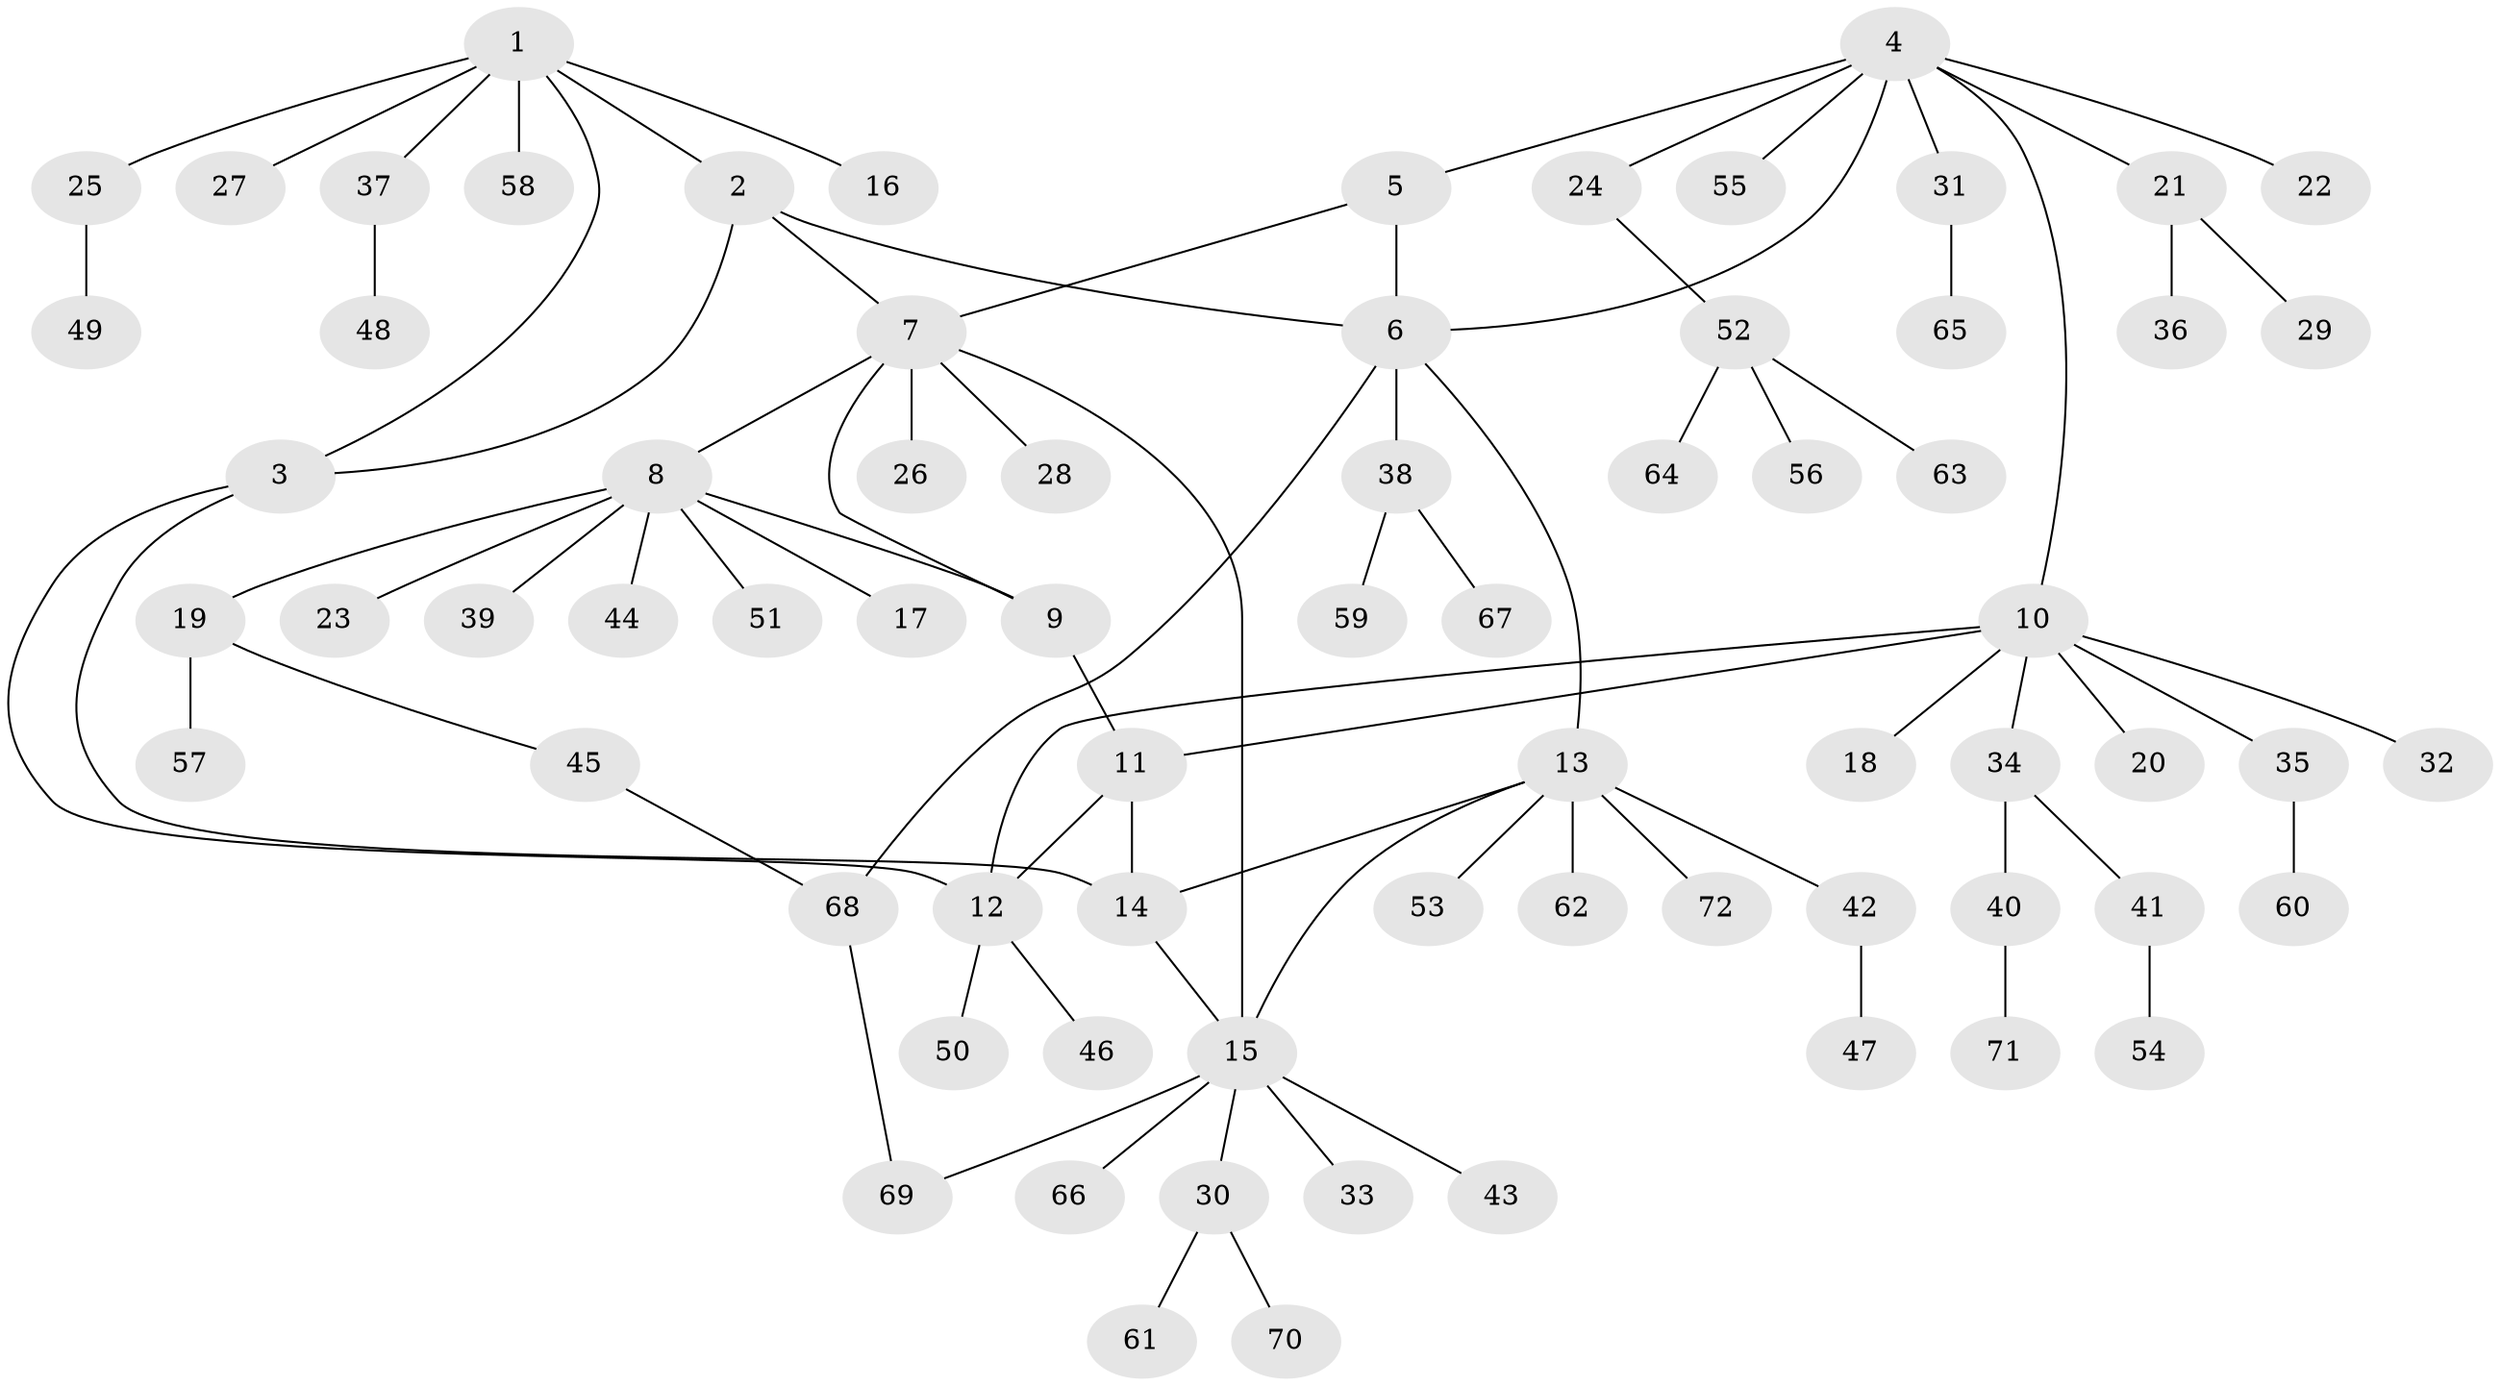 // Generated by graph-tools (version 1.1) at 2025/37/03/09/25 02:37:19]
// undirected, 72 vertices, 84 edges
graph export_dot {
graph [start="1"]
  node [color=gray90,style=filled];
  1;
  2;
  3;
  4;
  5;
  6;
  7;
  8;
  9;
  10;
  11;
  12;
  13;
  14;
  15;
  16;
  17;
  18;
  19;
  20;
  21;
  22;
  23;
  24;
  25;
  26;
  27;
  28;
  29;
  30;
  31;
  32;
  33;
  34;
  35;
  36;
  37;
  38;
  39;
  40;
  41;
  42;
  43;
  44;
  45;
  46;
  47;
  48;
  49;
  50;
  51;
  52;
  53;
  54;
  55;
  56;
  57;
  58;
  59;
  60;
  61;
  62;
  63;
  64;
  65;
  66;
  67;
  68;
  69;
  70;
  71;
  72;
  1 -- 2;
  1 -- 3;
  1 -- 16;
  1 -- 25;
  1 -- 27;
  1 -- 37;
  1 -- 58;
  2 -- 3;
  2 -- 6;
  2 -- 7;
  3 -- 12;
  3 -- 14;
  4 -- 5;
  4 -- 6;
  4 -- 10;
  4 -- 21;
  4 -- 22;
  4 -- 24;
  4 -- 31;
  4 -- 55;
  5 -- 6;
  5 -- 7;
  6 -- 13;
  6 -- 38;
  6 -- 68;
  7 -- 8;
  7 -- 9;
  7 -- 15;
  7 -- 26;
  7 -- 28;
  8 -- 9;
  8 -- 17;
  8 -- 19;
  8 -- 23;
  8 -- 39;
  8 -- 44;
  8 -- 51;
  9 -- 11;
  10 -- 11;
  10 -- 12;
  10 -- 18;
  10 -- 20;
  10 -- 32;
  10 -- 34;
  10 -- 35;
  11 -- 12;
  11 -- 14;
  12 -- 46;
  12 -- 50;
  13 -- 14;
  13 -- 15;
  13 -- 42;
  13 -- 53;
  13 -- 62;
  13 -- 72;
  14 -- 15;
  15 -- 30;
  15 -- 33;
  15 -- 43;
  15 -- 66;
  15 -- 69;
  19 -- 45;
  19 -- 57;
  21 -- 29;
  21 -- 36;
  24 -- 52;
  25 -- 49;
  30 -- 61;
  30 -- 70;
  31 -- 65;
  34 -- 40;
  34 -- 41;
  35 -- 60;
  37 -- 48;
  38 -- 59;
  38 -- 67;
  40 -- 71;
  41 -- 54;
  42 -- 47;
  45 -- 68;
  52 -- 56;
  52 -- 63;
  52 -- 64;
  68 -- 69;
}
